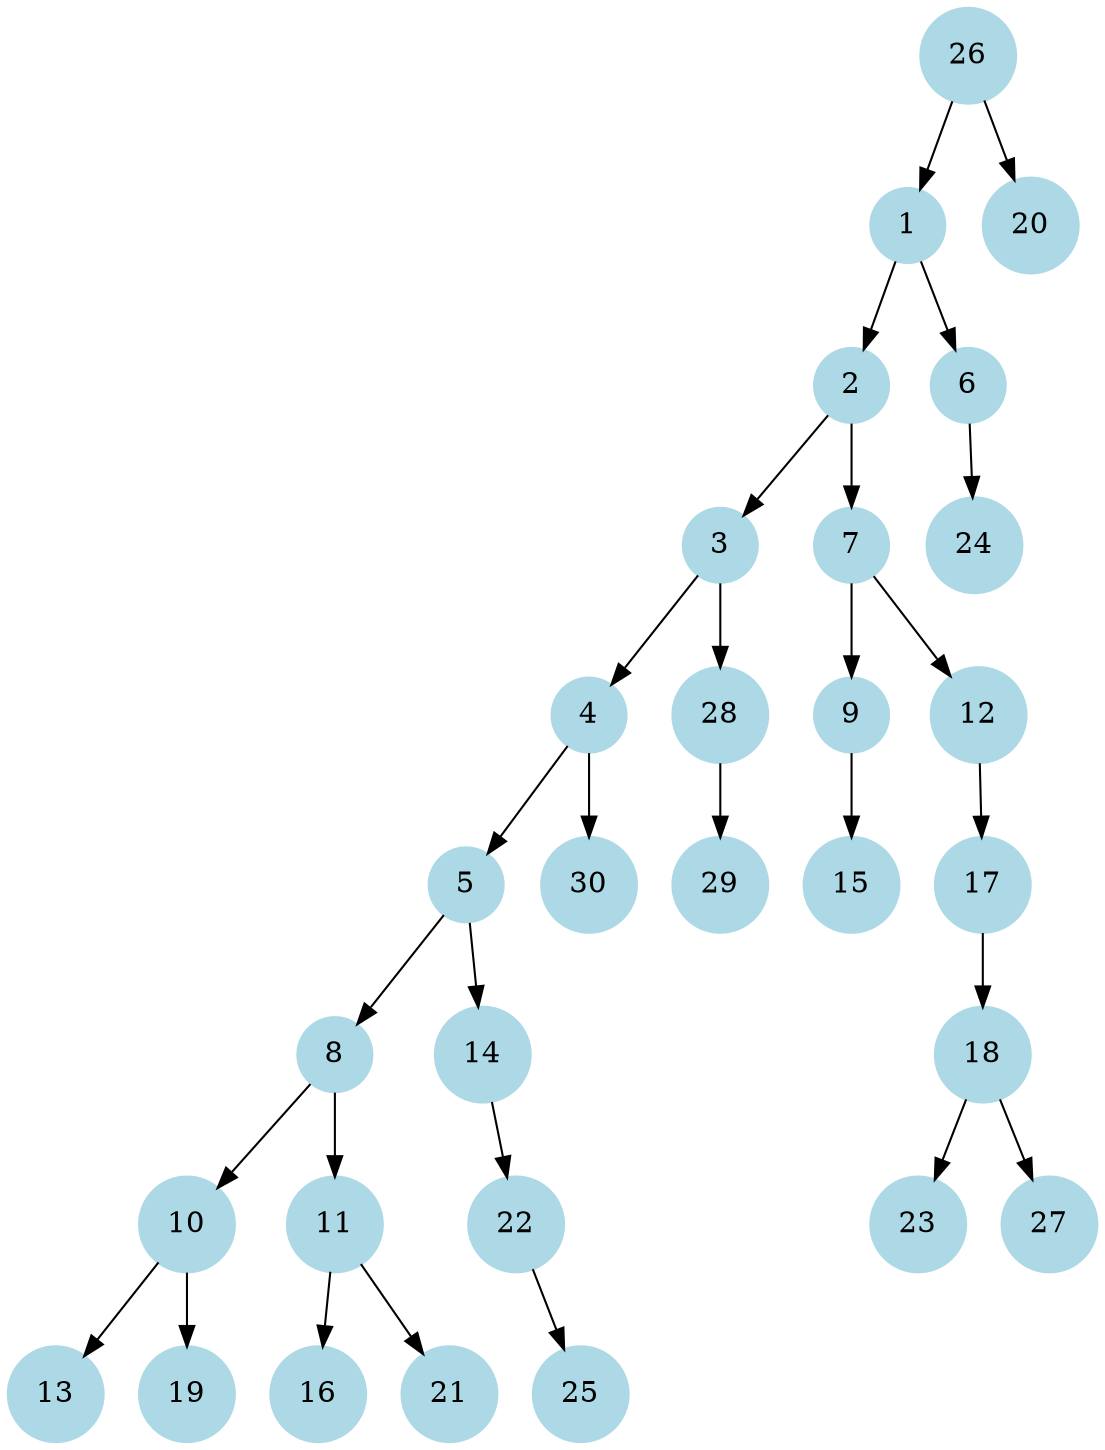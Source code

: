digraph G {
    node [shape=circle, style=filled, color=lightblue];
    26 -> 1;
    1 -> 2;
    2 -> 3;
    3 -> 4;
    4 -> 5;
    1 -> 6;
    2 -> 7;
    5 -> 8;
    7 -> 9;
    8 -> 10;
    8 -> 11;
    7 -> 12;
    10 -> 13;
    5 -> 14;
    9 -> 15;
    11 -> 16;
    12 -> 17;
    17 -> 18;
    10 -> 19;
    26 -> 20;
    11 -> 21;
    14 -> 22;
    18 -> 23;
    6 -> 24;
    22 -> 25;
    18 -> 27;
    3 -> 28;
    28 -> 29;
    4 -> 30;
}
